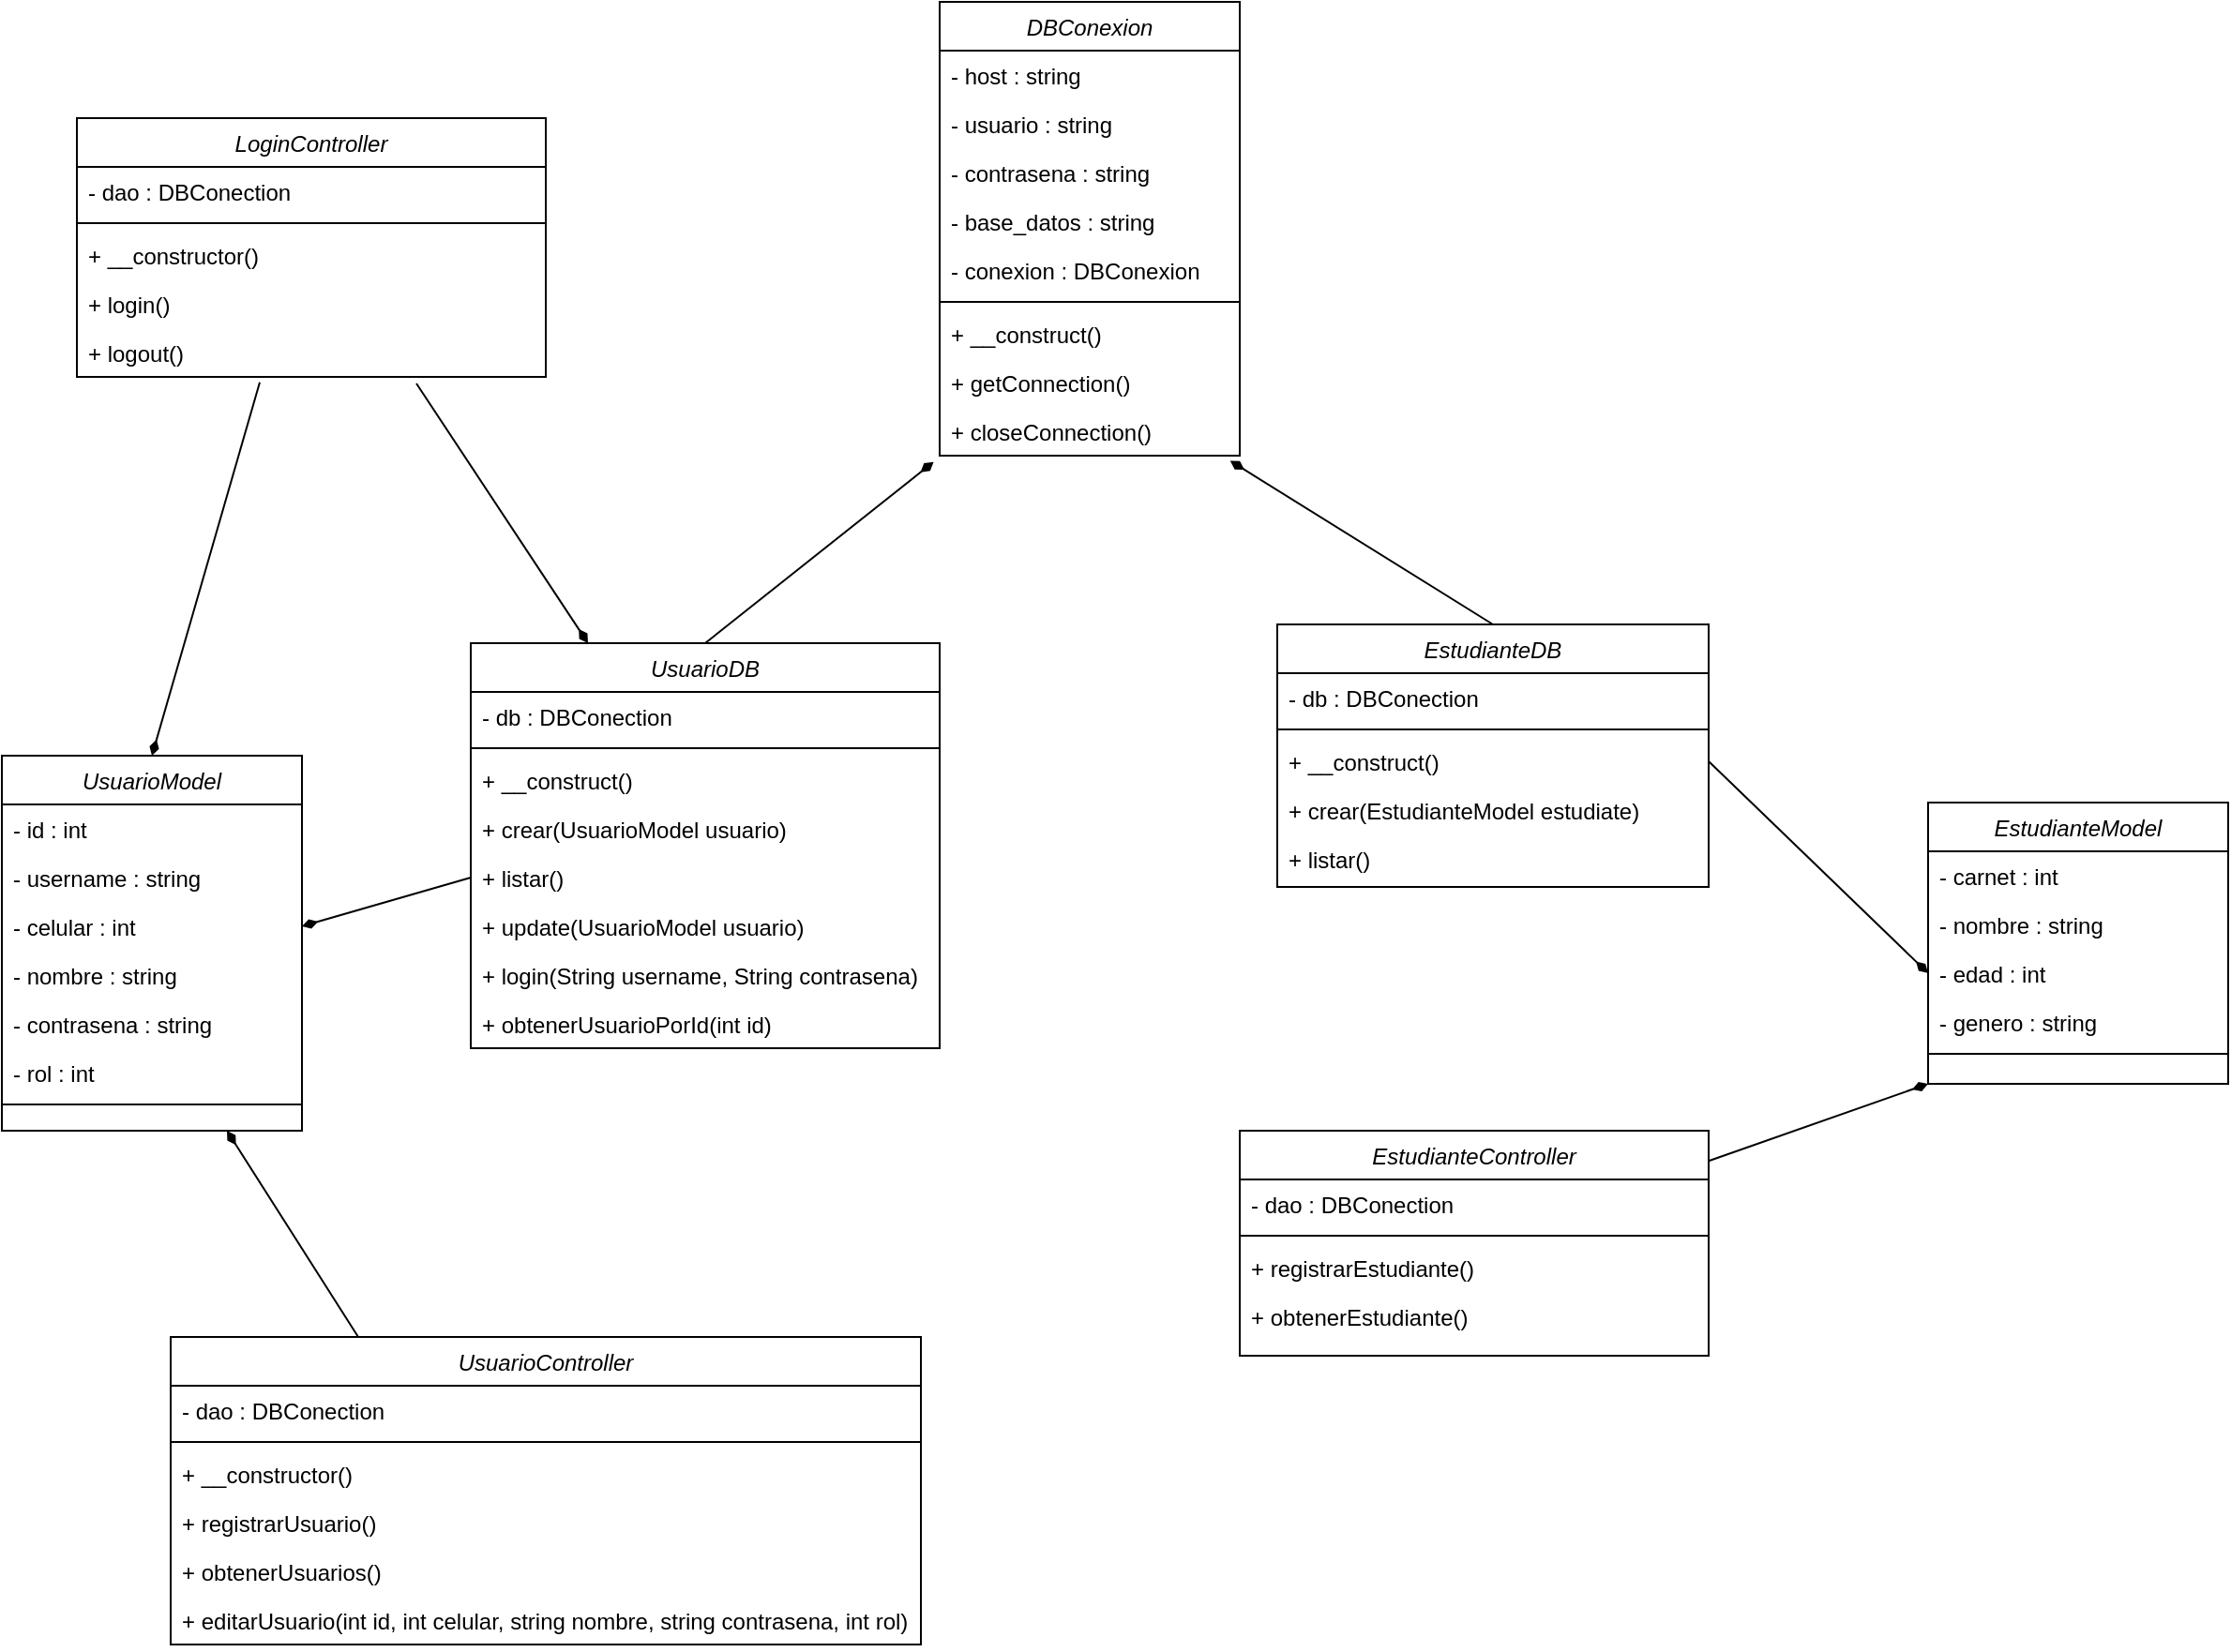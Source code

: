 <mxfile version="26.1.1">
  <diagram id="C5RBs43oDa-KdzZeNtuy" name="Page-1">
    <mxGraphModel dx="2757" dy="633" grid="1" gridSize="10" guides="1" tooltips="1" connect="1" arrows="1" fold="1" page="1" pageScale="1" pageWidth="827" pageHeight="1169" math="0" shadow="0">
      <root>
        <mxCell id="WIyWlLk6GJQsqaUBKTNV-0" />
        <mxCell id="WIyWlLk6GJQsqaUBKTNV-1" parent="WIyWlLk6GJQsqaUBKTNV-0" />
        <mxCell id="eIicwlkctofbefNCvVr0-86" style="rounded=0;orthogonalLoop=1;jettySize=auto;html=1;exitX=0;exitY=1;exitDx=0;exitDy=0;endArrow=none;endFill=1;startArrow=diamondThin;startFill=1;" parent="WIyWlLk6GJQsqaUBKTNV-1" source="eIicwlkctofbefNCvVr0-3" target="eIicwlkctofbefNCvVr0-43" edge="1">
          <mxGeometry relative="1" as="geometry" />
        </mxCell>
        <mxCell id="eIicwlkctofbefNCvVr0-3" value="EstudianteModel" style="swimlane;fontStyle=2;align=center;verticalAlign=top;childLayout=stackLayout;horizontal=1;startSize=26;horizontalStack=0;resizeParent=1;resizeLast=0;collapsible=1;marginBottom=0;rounded=0;shadow=0;strokeWidth=1;" parent="WIyWlLk6GJQsqaUBKTNV-1" vertex="1">
          <mxGeometry x="-493" y="445" width="160" height="150" as="geometry">
            <mxRectangle x="230" y="140" width="160" height="26" as="alternateBounds" />
          </mxGeometry>
        </mxCell>
        <mxCell id="eIicwlkctofbefNCvVr0-4" value="- carnet : int" style="text;align=left;verticalAlign=top;spacingLeft=4;spacingRight=4;overflow=hidden;rotatable=0;points=[[0,0.5],[1,0.5]];portConstraint=eastwest;" parent="eIicwlkctofbefNCvVr0-3" vertex="1">
          <mxGeometry y="26" width="160" height="26" as="geometry" />
        </mxCell>
        <mxCell id="eIicwlkctofbefNCvVr0-5" value="- nombre : string" style="text;align=left;verticalAlign=top;spacingLeft=4;spacingRight=4;overflow=hidden;rotatable=0;points=[[0,0.5],[1,0.5]];portConstraint=eastwest;rounded=0;shadow=0;html=0;" parent="eIicwlkctofbefNCvVr0-3" vertex="1">
          <mxGeometry y="52" width="160" height="26" as="geometry" />
        </mxCell>
        <mxCell id="eIicwlkctofbefNCvVr0-6" value="- edad : int" style="text;align=left;verticalAlign=top;spacingLeft=4;spacingRight=4;overflow=hidden;rotatable=0;points=[[0,0.5],[1,0.5]];portConstraint=eastwest;rounded=0;shadow=0;html=0;" parent="eIicwlkctofbefNCvVr0-3" vertex="1">
          <mxGeometry y="78" width="160" height="26" as="geometry" />
        </mxCell>
        <mxCell id="eIicwlkctofbefNCvVr0-7" value="- genero : string" style="text;align=left;verticalAlign=top;spacingLeft=4;spacingRight=4;overflow=hidden;rotatable=0;points=[[0,0.5],[1,0.5]];portConstraint=eastwest;rounded=0;shadow=0;html=0;" parent="eIicwlkctofbefNCvVr0-3" vertex="1">
          <mxGeometry y="104" width="160" height="26" as="geometry" />
        </mxCell>
        <mxCell id="eIicwlkctofbefNCvVr0-10" value="" style="line;html=1;strokeWidth=1;align=left;verticalAlign=middle;spacingTop=-1;spacingLeft=3;spacingRight=3;rotatable=0;labelPosition=right;points=[];portConstraint=eastwest;" parent="eIicwlkctofbefNCvVr0-3" vertex="1">
          <mxGeometry y="130" width="160" height="8" as="geometry" />
        </mxCell>
        <mxCell id="eIicwlkctofbefNCvVr0-11" value="UsuarioModel" style="swimlane;fontStyle=2;align=center;verticalAlign=top;childLayout=stackLayout;horizontal=1;startSize=26;horizontalStack=0;resizeParent=1;resizeLast=0;collapsible=1;marginBottom=0;rounded=0;shadow=0;strokeWidth=1;" parent="WIyWlLk6GJQsqaUBKTNV-1" vertex="1">
          <mxGeometry x="-1520" y="420" width="160" height="200" as="geometry">
            <mxRectangle x="230" y="140" width="160" height="26" as="alternateBounds" />
          </mxGeometry>
        </mxCell>
        <mxCell id="eIicwlkctofbefNCvVr0-12" value="- id : int" style="text;align=left;verticalAlign=top;spacingLeft=4;spacingRight=4;overflow=hidden;rotatable=0;points=[[0,0.5],[1,0.5]];portConstraint=eastwest;" parent="eIicwlkctofbefNCvVr0-11" vertex="1">
          <mxGeometry y="26" width="160" height="26" as="geometry" />
        </mxCell>
        <mxCell id="eIicwlkctofbefNCvVr0-13" value="- username : string" style="text;align=left;verticalAlign=top;spacingLeft=4;spacingRight=4;overflow=hidden;rotatable=0;points=[[0,0.5],[1,0.5]];portConstraint=eastwest;rounded=0;shadow=0;html=0;" parent="eIicwlkctofbefNCvVr0-11" vertex="1">
          <mxGeometry y="52" width="160" height="26" as="geometry" />
        </mxCell>
        <mxCell id="eIicwlkctofbefNCvVr0-14" value="- celular : int" style="text;align=left;verticalAlign=top;spacingLeft=4;spacingRight=4;overflow=hidden;rotatable=0;points=[[0,0.5],[1,0.5]];portConstraint=eastwest;rounded=0;shadow=0;html=0;" parent="eIicwlkctofbefNCvVr0-11" vertex="1">
          <mxGeometry y="78" width="160" height="26" as="geometry" />
        </mxCell>
        <mxCell id="eIicwlkctofbefNCvVr0-15" value="- nombre : string" style="text;align=left;verticalAlign=top;spacingLeft=4;spacingRight=4;overflow=hidden;rotatable=0;points=[[0,0.5],[1,0.5]];portConstraint=eastwest;rounded=0;shadow=0;html=0;" parent="eIicwlkctofbefNCvVr0-11" vertex="1">
          <mxGeometry y="104" width="160" height="26" as="geometry" />
        </mxCell>
        <mxCell id="eIicwlkctofbefNCvVr0-16" value="- contrasena : string" style="text;align=left;verticalAlign=top;spacingLeft=4;spacingRight=4;overflow=hidden;rotatable=0;points=[[0,0.5],[1,0.5]];portConstraint=eastwest;rounded=0;shadow=0;html=0;" parent="eIicwlkctofbefNCvVr0-11" vertex="1">
          <mxGeometry y="130" width="160" height="26" as="geometry" />
        </mxCell>
        <mxCell id="eIicwlkctofbefNCvVr0-17" value="- rol : int" style="text;align=left;verticalAlign=top;spacingLeft=4;spacingRight=4;overflow=hidden;rotatable=0;points=[[0,0.5],[1,0.5]];portConstraint=eastwest;rounded=0;shadow=0;html=0;" parent="eIicwlkctofbefNCvVr0-11" vertex="1">
          <mxGeometry y="156" width="160" height="26" as="geometry" />
        </mxCell>
        <mxCell id="eIicwlkctofbefNCvVr0-18" value="" style="line;html=1;strokeWidth=1;align=left;verticalAlign=middle;spacingTop=-1;spacingLeft=3;spacingRight=3;rotatable=0;labelPosition=right;points=[];portConstraint=eastwest;" parent="eIicwlkctofbefNCvVr0-11" vertex="1">
          <mxGeometry y="182" width="160" height="8" as="geometry" />
        </mxCell>
        <mxCell id="eIicwlkctofbefNCvVr0-19" value="UsuarioDB" style="swimlane;fontStyle=2;align=center;verticalAlign=top;childLayout=stackLayout;horizontal=1;startSize=26;horizontalStack=0;resizeParent=1;resizeLast=0;collapsible=1;marginBottom=0;rounded=0;shadow=0;strokeWidth=1;" parent="WIyWlLk6GJQsqaUBKTNV-1" vertex="1">
          <mxGeometry x="-1270" y="360" width="250" height="216" as="geometry">
            <mxRectangle x="230" y="140" width="160" height="26" as="alternateBounds" />
          </mxGeometry>
        </mxCell>
        <mxCell id="eIicwlkctofbefNCvVr0-20" value="- db : DBConection" style="text;align=left;verticalAlign=top;spacingLeft=4;spacingRight=4;overflow=hidden;rotatable=0;points=[[0,0.5],[1,0.5]];portConstraint=eastwest;" parent="eIicwlkctofbefNCvVr0-19" vertex="1">
          <mxGeometry y="26" width="250" height="26" as="geometry" />
        </mxCell>
        <mxCell id="eIicwlkctofbefNCvVr0-26" value="" style="line;html=1;strokeWidth=1;align=left;verticalAlign=middle;spacingTop=-1;spacingLeft=3;spacingRight=3;rotatable=0;labelPosition=right;points=[];portConstraint=eastwest;" parent="eIicwlkctofbefNCvVr0-19" vertex="1">
          <mxGeometry y="52" width="250" height="8" as="geometry" />
        </mxCell>
        <mxCell id="eIicwlkctofbefNCvVr0-30" value="+ __construct()" style="text;align=left;verticalAlign=top;spacingLeft=4;spacingRight=4;overflow=hidden;rotatable=0;points=[[0,0.5],[1,0.5]];portConstraint=eastwest;" parent="eIicwlkctofbefNCvVr0-19" vertex="1">
          <mxGeometry y="60" width="250" height="26" as="geometry" />
        </mxCell>
        <mxCell id="eIicwlkctofbefNCvVr0-31" value="+ crear(UsuarioModel usuario)" style="text;align=left;verticalAlign=top;spacingLeft=4;spacingRight=4;overflow=hidden;rotatable=0;points=[[0,0.5],[1,0.5]];portConstraint=eastwest;" parent="eIicwlkctofbefNCvVr0-19" vertex="1">
          <mxGeometry y="86" width="250" height="26" as="geometry" />
        </mxCell>
        <mxCell id="eIicwlkctofbefNCvVr0-32" value="+ listar()" style="text;align=left;verticalAlign=top;spacingLeft=4;spacingRight=4;overflow=hidden;rotatable=0;points=[[0,0.5],[1,0.5]];portConstraint=eastwest;" parent="eIicwlkctofbefNCvVr0-19" vertex="1">
          <mxGeometry y="112" width="250" height="26" as="geometry" />
        </mxCell>
        <mxCell id="eIicwlkctofbefNCvVr0-40" value="+ update(UsuarioModel usuario)" style="text;align=left;verticalAlign=top;spacingLeft=4;spacingRight=4;overflow=hidden;rotatable=0;points=[[0,0.5],[1,0.5]];portConstraint=eastwest;" parent="eIicwlkctofbefNCvVr0-19" vertex="1">
          <mxGeometry y="138" width="250" height="26" as="geometry" />
        </mxCell>
        <mxCell id="eIicwlkctofbefNCvVr0-41" value="+ login(String username, String contrasena)" style="text;align=left;verticalAlign=top;spacingLeft=4;spacingRight=4;overflow=hidden;rotatable=0;points=[[0,0.5],[1,0.5]];portConstraint=eastwest;" parent="eIicwlkctofbefNCvVr0-19" vertex="1">
          <mxGeometry y="164" width="250" height="26" as="geometry" />
        </mxCell>
        <mxCell id="eIicwlkctofbefNCvVr0-42" value="+ obtenerUsuarioPorId(int id)" style="text;align=left;verticalAlign=top;spacingLeft=4;spacingRight=4;overflow=hidden;rotatable=0;points=[[0,0.5],[1,0.5]];portConstraint=eastwest;" parent="eIicwlkctofbefNCvVr0-19" vertex="1">
          <mxGeometry y="190" width="250" height="26" as="geometry" />
        </mxCell>
        <mxCell id="eIicwlkctofbefNCvVr0-82" style="rounded=0;orthogonalLoop=1;jettySize=auto;html=1;exitX=0.5;exitY=0;exitDx=0;exitDy=0;entryX=0.968;entryY=1.106;entryDx=0;entryDy=0;entryPerimeter=0;endArrow=diamondThin;endFill=1;" parent="WIyWlLk6GJQsqaUBKTNV-1" source="eIicwlkctofbefNCvVr0-34" target="eIicwlkctofbefNCvVr0-80" edge="1">
          <mxGeometry relative="1" as="geometry">
            <mxPoint x="-910" y="270" as="targetPoint" />
          </mxGeometry>
        </mxCell>
        <mxCell id="eIicwlkctofbefNCvVr0-34" value="EstudianteDB" style="swimlane;fontStyle=2;align=center;verticalAlign=top;childLayout=stackLayout;horizontal=1;startSize=26;horizontalStack=0;resizeParent=1;resizeLast=0;collapsible=1;marginBottom=0;rounded=0;shadow=0;strokeWidth=1;" parent="WIyWlLk6GJQsqaUBKTNV-1" vertex="1">
          <mxGeometry x="-840" y="350" width="230" height="140" as="geometry">
            <mxRectangle x="230" y="140" width="160" height="26" as="alternateBounds" />
          </mxGeometry>
        </mxCell>
        <mxCell id="eIicwlkctofbefNCvVr0-35" value="- db : DBConection" style="text;align=left;verticalAlign=top;spacingLeft=4;spacingRight=4;overflow=hidden;rotatable=0;points=[[0,0.5],[1,0.5]];portConstraint=eastwest;" parent="eIicwlkctofbefNCvVr0-34" vertex="1">
          <mxGeometry y="26" width="230" height="26" as="geometry" />
        </mxCell>
        <mxCell id="eIicwlkctofbefNCvVr0-36" value="" style="line;html=1;strokeWidth=1;align=left;verticalAlign=middle;spacingTop=-1;spacingLeft=3;spacingRight=3;rotatable=0;labelPosition=right;points=[];portConstraint=eastwest;" parent="eIicwlkctofbefNCvVr0-34" vertex="1">
          <mxGeometry y="52" width="230" height="8" as="geometry" />
        </mxCell>
        <mxCell id="eIicwlkctofbefNCvVr0-37" value="+ __construct()" style="text;align=left;verticalAlign=top;spacingLeft=4;spacingRight=4;overflow=hidden;rotatable=0;points=[[0,0.5],[1,0.5]];portConstraint=eastwest;" parent="eIicwlkctofbefNCvVr0-34" vertex="1">
          <mxGeometry y="60" width="230" height="26" as="geometry" />
        </mxCell>
        <mxCell id="eIicwlkctofbefNCvVr0-38" value="+ crear(EstudianteModel estudiate)" style="text;align=left;verticalAlign=top;spacingLeft=4;spacingRight=4;overflow=hidden;rotatable=0;points=[[0,0.5],[1,0.5]];portConstraint=eastwest;" parent="eIicwlkctofbefNCvVr0-34" vertex="1">
          <mxGeometry y="86" width="230" height="26" as="geometry" />
        </mxCell>
        <mxCell id="eIicwlkctofbefNCvVr0-39" value="+ listar()" style="text;align=left;verticalAlign=top;spacingLeft=4;spacingRight=4;overflow=hidden;rotatable=0;points=[[0,0.5],[1,0.5]];portConstraint=eastwest;" parent="eIicwlkctofbefNCvVr0-34" vertex="1">
          <mxGeometry y="112" width="230" height="26" as="geometry" />
        </mxCell>
        <mxCell id="eIicwlkctofbefNCvVr0-43" value="EstudianteController" style="swimlane;fontStyle=2;align=center;verticalAlign=top;childLayout=stackLayout;horizontal=1;startSize=26;horizontalStack=0;resizeParent=1;resizeLast=0;collapsible=1;marginBottom=0;rounded=0;shadow=0;strokeWidth=1;" parent="WIyWlLk6GJQsqaUBKTNV-1" vertex="1">
          <mxGeometry x="-860" y="620" width="250" height="120" as="geometry">
            <mxRectangle x="230" y="140" width="160" height="26" as="alternateBounds" />
          </mxGeometry>
        </mxCell>
        <mxCell id="eIicwlkctofbefNCvVr0-44" value="- dao : DBConection" style="text;align=left;verticalAlign=top;spacingLeft=4;spacingRight=4;overflow=hidden;rotatable=0;points=[[0,0.5],[1,0.5]];portConstraint=eastwest;" parent="eIicwlkctofbefNCvVr0-43" vertex="1">
          <mxGeometry y="26" width="250" height="26" as="geometry" />
        </mxCell>
        <mxCell id="eIicwlkctofbefNCvVr0-45" value="" style="line;html=1;strokeWidth=1;align=left;verticalAlign=middle;spacingTop=-1;spacingLeft=3;spacingRight=3;rotatable=0;labelPosition=right;points=[];portConstraint=eastwest;" parent="eIicwlkctofbefNCvVr0-43" vertex="1">
          <mxGeometry y="52" width="250" height="8" as="geometry" />
        </mxCell>
        <mxCell id="eIicwlkctofbefNCvVr0-47" value="+ registrarEstudiante()" style="text;align=left;verticalAlign=top;spacingLeft=4;spacingRight=4;overflow=hidden;rotatable=0;points=[[0,0.5],[1,0.5]];portConstraint=eastwest;" parent="eIicwlkctofbefNCvVr0-43" vertex="1">
          <mxGeometry y="60" width="250" height="26" as="geometry" />
        </mxCell>
        <mxCell id="eIicwlkctofbefNCvVr0-48" value="+ obtenerEstudiante()" style="text;align=left;verticalAlign=top;spacingLeft=4;spacingRight=4;overflow=hidden;rotatable=0;points=[[0,0.5],[1,0.5]];portConstraint=eastwest;" parent="eIicwlkctofbefNCvVr0-43" vertex="1">
          <mxGeometry y="86" width="250" height="26" as="geometry" />
        </mxCell>
        <mxCell id="eIicwlkctofbefNCvVr0-52" value="LoginController" style="swimlane;fontStyle=2;align=center;verticalAlign=top;childLayout=stackLayout;horizontal=1;startSize=26;horizontalStack=0;resizeParent=1;resizeLast=0;collapsible=1;marginBottom=0;rounded=0;shadow=0;strokeWidth=1;" parent="WIyWlLk6GJQsqaUBKTNV-1" vertex="1">
          <mxGeometry x="-1480" y="80" width="250" height="138" as="geometry">
            <mxRectangle x="230" y="140" width="160" height="26" as="alternateBounds" />
          </mxGeometry>
        </mxCell>
        <mxCell id="eIicwlkctofbefNCvVr0-53" value="- dao : DBConection" style="text;align=left;verticalAlign=top;spacingLeft=4;spacingRight=4;overflow=hidden;rotatable=0;points=[[0,0.5],[1,0.5]];portConstraint=eastwest;" parent="eIicwlkctofbefNCvVr0-52" vertex="1">
          <mxGeometry y="26" width="250" height="26" as="geometry" />
        </mxCell>
        <mxCell id="eIicwlkctofbefNCvVr0-54" value="" style="line;html=1;strokeWidth=1;align=left;verticalAlign=middle;spacingTop=-1;spacingLeft=3;spacingRight=3;rotatable=0;labelPosition=right;points=[];portConstraint=eastwest;" parent="eIicwlkctofbefNCvVr0-52" vertex="1">
          <mxGeometry y="52" width="250" height="8" as="geometry" />
        </mxCell>
        <mxCell id="eIicwlkctofbefNCvVr0-55" value="+ __constructor()" style="text;align=left;verticalAlign=top;spacingLeft=4;spacingRight=4;overflow=hidden;rotatable=0;points=[[0,0.5],[1,0.5]];portConstraint=eastwest;" parent="eIicwlkctofbefNCvVr0-52" vertex="1">
          <mxGeometry y="60" width="250" height="26" as="geometry" />
        </mxCell>
        <mxCell id="eIicwlkctofbefNCvVr0-56" value="+ login()" style="text;align=left;verticalAlign=top;spacingLeft=4;spacingRight=4;overflow=hidden;rotatable=0;points=[[0,0.5],[1,0.5]];portConstraint=eastwest;" parent="eIicwlkctofbefNCvVr0-52" vertex="1">
          <mxGeometry y="86" width="250" height="26" as="geometry" />
        </mxCell>
        <mxCell id="eIicwlkctofbefNCvVr0-57" value="+ logout()" style="text;align=left;verticalAlign=top;spacingLeft=4;spacingRight=4;overflow=hidden;rotatable=0;points=[[0,0.5],[1,0.5]];portConstraint=eastwest;" parent="eIicwlkctofbefNCvVr0-52" vertex="1">
          <mxGeometry y="112" width="250" height="26" as="geometry" />
        </mxCell>
        <mxCell id="eIicwlkctofbefNCvVr0-85" style="rounded=0;orthogonalLoop=1;jettySize=auto;html=1;exitX=0.25;exitY=0;exitDx=0;exitDy=0;entryX=0.75;entryY=1;entryDx=0;entryDy=0;startArrow=none;startFill=0;endArrow=diamondThin;endFill=1;" parent="WIyWlLk6GJQsqaUBKTNV-1" source="eIicwlkctofbefNCvVr0-63" target="eIicwlkctofbefNCvVr0-11" edge="1">
          <mxGeometry relative="1" as="geometry" />
        </mxCell>
        <mxCell id="eIicwlkctofbefNCvVr0-63" value="UsuarioController" style="swimlane;fontStyle=2;align=center;verticalAlign=top;childLayout=stackLayout;horizontal=1;startSize=26;horizontalStack=0;resizeParent=1;resizeLast=0;collapsible=1;marginBottom=0;rounded=0;shadow=0;strokeWidth=1;" parent="WIyWlLk6GJQsqaUBKTNV-1" vertex="1">
          <mxGeometry x="-1430" y="730" width="400" height="164" as="geometry">
            <mxRectangle x="230" y="140" width="160" height="26" as="alternateBounds" />
          </mxGeometry>
        </mxCell>
        <mxCell id="eIicwlkctofbefNCvVr0-64" value="- dao : DBConection" style="text;align=left;verticalAlign=top;spacingLeft=4;spacingRight=4;overflow=hidden;rotatable=0;points=[[0,0.5],[1,0.5]];portConstraint=eastwest;" parent="eIicwlkctofbefNCvVr0-63" vertex="1">
          <mxGeometry y="26" width="400" height="26" as="geometry" />
        </mxCell>
        <mxCell id="eIicwlkctofbefNCvVr0-65" value="" style="line;html=1;strokeWidth=1;align=left;verticalAlign=middle;spacingTop=-1;spacingLeft=3;spacingRight=3;rotatable=0;labelPosition=right;points=[];portConstraint=eastwest;" parent="eIicwlkctofbefNCvVr0-63" vertex="1">
          <mxGeometry y="52" width="400" height="8" as="geometry" />
        </mxCell>
        <mxCell id="eIicwlkctofbefNCvVr0-66" value="+ __constructor()" style="text;align=left;verticalAlign=top;spacingLeft=4;spacingRight=4;overflow=hidden;rotatable=0;points=[[0,0.5],[1,0.5]];portConstraint=eastwest;" parent="eIicwlkctofbefNCvVr0-63" vertex="1">
          <mxGeometry y="60" width="400" height="26" as="geometry" />
        </mxCell>
        <mxCell id="eIicwlkctofbefNCvVr0-67" value="+ registrarUsuario()" style="text;align=left;verticalAlign=top;spacingLeft=4;spacingRight=4;overflow=hidden;rotatable=0;points=[[0,0.5],[1,0.5]];portConstraint=eastwest;" parent="eIicwlkctofbefNCvVr0-63" vertex="1">
          <mxGeometry y="86" width="400" height="26" as="geometry" />
        </mxCell>
        <mxCell id="eIicwlkctofbefNCvVr0-68" value="+ obtenerUsuarios()" style="text;align=left;verticalAlign=top;spacingLeft=4;spacingRight=4;overflow=hidden;rotatable=0;points=[[0,0.5],[1,0.5]];portConstraint=eastwest;" parent="eIicwlkctofbefNCvVr0-63" vertex="1">
          <mxGeometry y="112" width="400" height="26" as="geometry" />
        </mxCell>
        <mxCell id="eIicwlkctofbefNCvVr0-69" value="+ editarUsuario(int id, int celular, string nombre, string contrasena, int rol)" style="text;align=left;verticalAlign=top;spacingLeft=4;spacingRight=4;overflow=hidden;rotatable=0;points=[[0,0.5],[1,0.5]];portConstraint=eastwest;" parent="eIicwlkctofbefNCvVr0-63" vertex="1">
          <mxGeometry y="138" width="400" height="26" as="geometry" />
        </mxCell>
        <mxCell id="eIicwlkctofbefNCvVr0-70" value="DBConexion" style="swimlane;fontStyle=2;align=center;verticalAlign=top;childLayout=stackLayout;horizontal=1;startSize=26;horizontalStack=0;resizeParent=1;resizeLast=0;collapsible=1;marginBottom=0;rounded=0;shadow=0;strokeWidth=1;" parent="WIyWlLk6GJQsqaUBKTNV-1" vertex="1">
          <mxGeometry x="-1020" y="18" width="160" height="242" as="geometry">
            <mxRectangle x="230" y="140" width="160" height="26" as="alternateBounds" />
          </mxGeometry>
        </mxCell>
        <mxCell id="eIicwlkctofbefNCvVr0-71" value="- host : string" style="text;align=left;verticalAlign=top;spacingLeft=4;spacingRight=4;overflow=hidden;rotatable=0;points=[[0,0.5],[1,0.5]];portConstraint=eastwest;" parent="eIicwlkctofbefNCvVr0-70" vertex="1">
          <mxGeometry y="26" width="160" height="26" as="geometry" />
        </mxCell>
        <mxCell id="eIicwlkctofbefNCvVr0-72" value="- usuario : string" style="text;align=left;verticalAlign=top;spacingLeft=4;spacingRight=4;overflow=hidden;rotatable=0;points=[[0,0.5],[1,0.5]];portConstraint=eastwest;rounded=0;shadow=0;html=0;" parent="eIicwlkctofbefNCvVr0-70" vertex="1">
          <mxGeometry y="52" width="160" height="26" as="geometry" />
        </mxCell>
        <mxCell id="eIicwlkctofbefNCvVr0-73" value="- contrasena : string" style="text;align=left;verticalAlign=top;spacingLeft=4;spacingRight=4;overflow=hidden;rotatable=0;points=[[0,0.5],[1,0.5]];portConstraint=eastwest;rounded=0;shadow=0;html=0;" parent="eIicwlkctofbefNCvVr0-70" vertex="1">
          <mxGeometry y="78" width="160" height="26" as="geometry" />
        </mxCell>
        <mxCell id="eIicwlkctofbefNCvVr0-74" value="- base_datos : string" style="text;align=left;verticalAlign=top;spacingLeft=4;spacingRight=4;overflow=hidden;rotatable=0;points=[[0,0.5],[1,0.5]];portConstraint=eastwest;rounded=0;shadow=0;html=0;" parent="eIicwlkctofbefNCvVr0-70" vertex="1">
          <mxGeometry y="104" width="160" height="26" as="geometry" />
        </mxCell>
        <mxCell id="eIicwlkctofbefNCvVr0-75" value="- conexion : DBConexion" style="text;align=left;verticalAlign=top;spacingLeft=4;spacingRight=4;overflow=hidden;rotatable=0;points=[[0,0.5],[1,0.5]];portConstraint=eastwest;rounded=0;shadow=0;html=0;" parent="eIicwlkctofbefNCvVr0-70" vertex="1">
          <mxGeometry y="130" width="160" height="26" as="geometry" />
        </mxCell>
        <mxCell id="eIicwlkctofbefNCvVr0-77" value="" style="line;html=1;strokeWidth=1;align=left;verticalAlign=middle;spacingTop=-1;spacingLeft=3;spacingRight=3;rotatable=0;labelPosition=right;points=[];portConstraint=eastwest;" parent="eIicwlkctofbefNCvVr0-70" vertex="1">
          <mxGeometry y="156" width="160" height="8" as="geometry" />
        </mxCell>
        <mxCell id="eIicwlkctofbefNCvVr0-78" value="+ __construct()" style="text;align=left;verticalAlign=top;spacingLeft=4;spacingRight=4;overflow=hidden;rotatable=0;points=[[0,0.5],[1,0.5]];portConstraint=eastwest;" parent="eIicwlkctofbefNCvVr0-70" vertex="1">
          <mxGeometry y="164" width="160" height="26" as="geometry" />
        </mxCell>
        <mxCell id="eIicwlkctofbefNCvVr0-79" value="+ getConnection()" style="text;align=left;verticalAlign=top;spacingLeft=4;spacingRight=4;overflow=hidden;rotatable=0;points=[[0,0.5],[1,0.5]];portConstraint=eastwest;" parent="eIicwlkctofbefNCvVr0-70" vertex="1">
          <mxGeometry y="190" width="160" height="26" as="geometry" />
        </mxCell>
        <mxCell id="eIicwlkctofbefNCvVr0-80" value="+ closeConnection()" style="text;align=left;verticalAlign=top;spacingLeft=4;spacingRight=4;overflow=hidden;rotatable=0;points=[[0,0.5],[1,0.5]];portConstraint=eastwest;" parent="eIicwlkctofbefNCvVr0-70" vertex="1">
          <mxGeometry y="216" width="160" height="26" as="geometry" />
        </mxCell>
        <mxCell id="eIicwlkctofbefNCvVr0-81" style="rounded=0;orthogonalLoop=1;jettySize=auto;html=1;exitX=0.5;exitY=0;exitDx=0;exitDy=0;entryX=-0.02;entryY=1.128;entryDx=0;entryDy=0;entryPerimeter=0;endArrow=diamondThin;endFill=1;" parent="WIyWlLk6GJQsqaUBKTNV-1" source="eIicwlkctofbefNCvVr0-19" target="eIicwlkctofbefNCvVr0-80" edge="1">
          <mxGeometry relative="1" as="geometry" />
        </mxCell>
        <mxCell id="eIicwlkctofbefNCvVr0-83" style="rounded=0;orthogonalLoop=1;jettySize=auto;html=1;exitX=1;exitY=0.5;exitDx=0;exitDy=0;entryX=0;entryY=0.5;entryDx=0;entryDy=0;endArrow=none;endFill=1;startArrow=diamondThin;startFill=1;" parent="WIyWlLk6GJQsqaUBKTNV-1" source="eIicwlkctofbefNCvVr0-14" target="eIicwlkctofbefNCvVr0-32" edge="1">
          <mxGeometry relative="1" as="geometry" />
        </mxCell>
        <mxCell id="eIicwlkctofbefNCvVr0-84" style="rounded=0;orthogonalLoop=1;jettySize=auto;html=1;exitX=0;exitY=0.5;exitDx=0;exitDy=0;entryX=1;entryY=0.5;entryDx=0;entryDy=0;endArrow=none;endFill=1;startArrow=diamondThin;startFill=1;" parent="WIyWlLk6GJQsqaUBKTNV-1" source="eIicwlkctofbefNCvVr0-6" target="eIicwlkctofbefNCvVr0-37" edge="1">
          <mxGeometry relative="1" as="geometry" />
        </mxCell>
        <mxCell id="eIicwlkctofbefNCvVr0-87" style="rounded=0;orthogonalLoop=1;jettySize=auto;html=1;exitX=0.5;exitY=0;exitDx=0;exitDy=0;entryX=0.39;entryY=1.111;entryDx=0;entryDy=0;entryPerimeter=0;endArrow=none;endFill=1;startArrow=diamondThin;startFill=1;" parent="WIyWlLk6GJQsqaUBKTNV-1" source="eIicwlkctofbefNCvVr0-11" target="eIicwlkctofbefNCvVr0-57" edge="1">
          <mxGeometry relative="1" as="geometry" />
        </mxCell>
        <mxCell id="eIicwlkctofbefNCvVr0-88" style="rounded=0;orthogonalLoop=1;jettySize=auto;html=1;exitX=0.25;exitY=0;exitDx=0;exitDy=0;entryX=0.724;entryY=1.134;entryDx=0;entryDy=0;entryPerimeter=0;endArrow=none;endFill=1;startArrow=diamondThin;startFill=1;" parent="WIyWlLk6GJQsqaUBKTNV-1" source="eIicwlkctofbefNCvVr0-19" target="eIicwlkctofbefNCvVr0-57" edge="1">
          <mxGeometry relative="1" as="geometry" />
        </mxCell>
      </root>
    </mxGraphModel>
  </diagram>
</mxfile>
